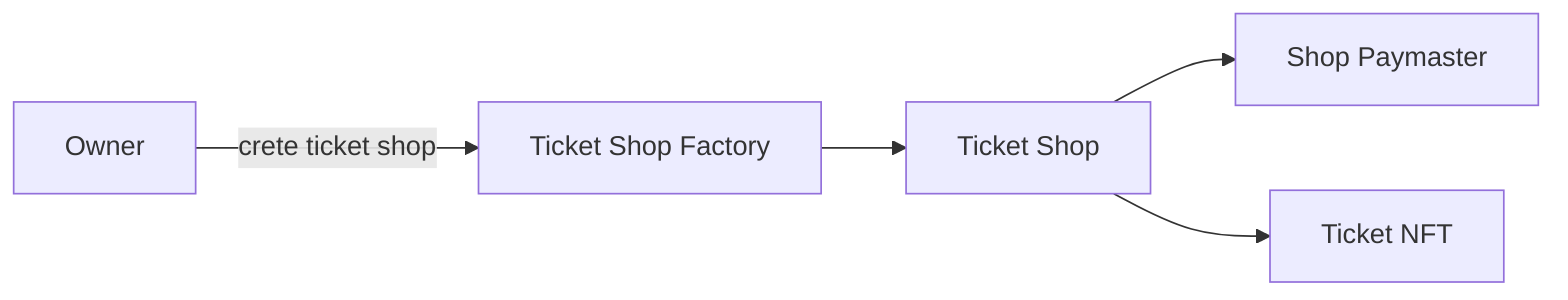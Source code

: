 flowchart LR
    owner[Owner]
    tsf[Ticket Shop Factory]
    ts[Ticket Shop]
    pm[Shop Paymaster]
    tnft[Ticket NFT]

    owner --crete ticket shop--> tsf
    tsf --> ts
    ts --> pm & tnft
